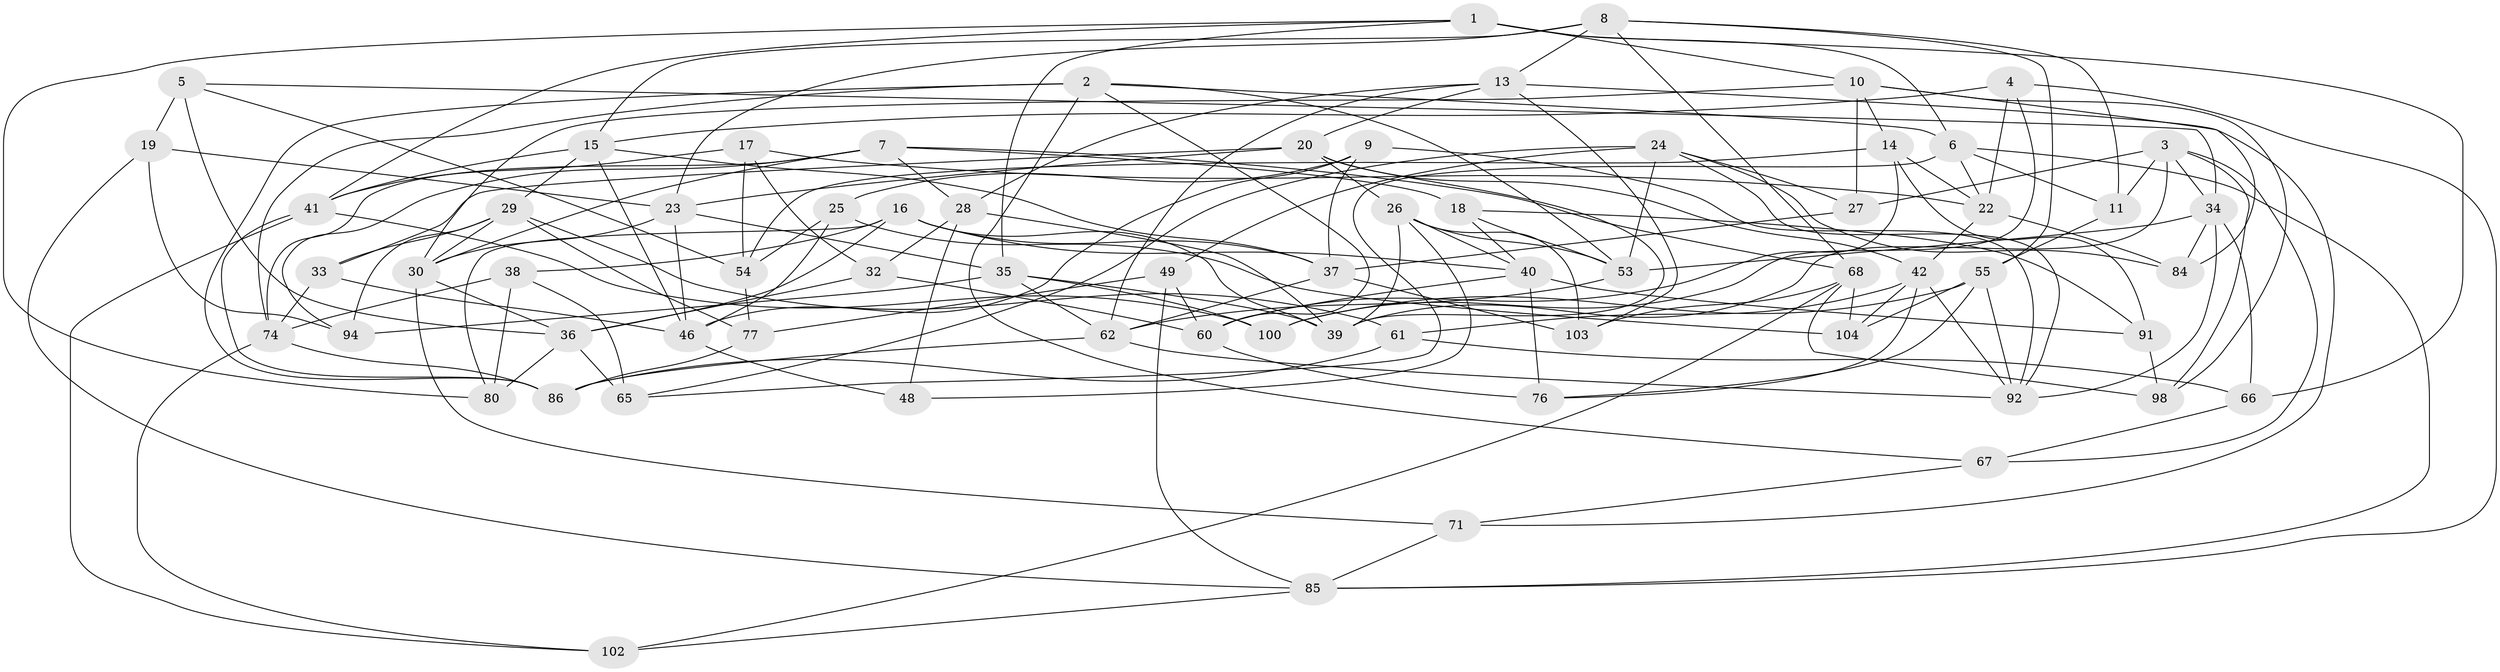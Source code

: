 // Generated by graph-tools (version 1.1) at 2025/24/03/03/25 07:24:28]
// undirected, 68 vertices, 172 edges
graph export_dot {
graph [start="1"]
  node [color=gray90,style=filled];
  1 [super="+87"];
  2 [super="+96"];
  3 [super="+12"];
  4;
  5;
  6 [super="+73"];
  7 [super="+47"];
  8 [super="+56"];
  9;
  10 [super="+44"];
  11;
  13 [super="+31"];
  14 [super="+58"];
  15 [super="+90"];
  16 [super="+21"];
  17;
  18;
  19;
  20 [super="+51"];
  22 [super="+72"];
  23 [super="+70"];
  24 [super="+57"];
  25;
  26 [super="+59"];
  27;
  28 [super="+50"];
  29 [super="+63"];
  30 [super="+64"];
  32;
  33;
  34 [super="+52"];
  35 [super="+95"];
  36 [super="+89"];
  37 [super="+79"];
  38;
  39 [super="+88"];
  40 [super="+45"];
  41 [super="+82"];
  42 [super="+43"];
  46 [super="+83"];
  48;
  49;
  53 [super="+101"];
  54 [super="+99"];
  55 [super="+75"];
  60 [super="+81"];
  61;
  62 [super="+69"];
  65;
  66;
  67;
  68 [super="+97"];
  71;
  74 [super="+78"];
  76;
  77;
  80;
  84;
  85 [super="+105"];
  86 [super="+106"];
  91;
  92 [super="+93"];
  94;
  98;
  100;
  102;
  103;
  104;
  1 -- 41;
  1 -- 6;
  1 -- 80;
  1 -- 66;
  1 -- 10;
  1 -- 35;
  2 -- 6;
  2 -- 67;
  2 -- 74;
  2 -- 60;
  2 -- 86;
  2 -- 53;
  3 -- 39;
  3 -- 98;
  3 -- 34;
  3 -- 27;
  3 -- 67;
  3 -- 11;
  4 -- 100;
  4 -- 85;
  4 -- 22;
  4 -- 15;
  5 -- 36;
  5 -- 54;
  5 -- 19;
  5 -- 34;
  6 -- 65;
  6 -- 11;
  6 -- 85;
  6 -- 22;
  7 -- 94;
  7 -- 30;
  7 -- 28;
  7 -- 18;
  7 -- 68;
  7 -- 74;
  8 -- 15;
  8 -- 11;
  8 -- 13;
  8 -- 68;
  8 -- 55;
  8 -- 23;
  9 -- 25;
  9 -- 37;
  9 -- 46;
  9 -- 92;
  10 -- 27;
  10 -- 84;
  10 -- 14;
  10 -- 98;
  10 -- 30;
  11 -- 55;
  13 -- 20;
  13 -- 62;
  13 -- 103;
  13 -- 71;
  13 -- 28;
  14 -- 91;
  14 -- 54 [weight=2];
  14 -- 22;
  14 -- 60;
  15 -- 41;
  15 -- 29;
  15 -- 37;
  15 -- 46;
  16 -- 80;
  16 -- 38;
  16 -- 36;
  16 -- 39;
  16 -- 37;
  16 -- 40;
  17 -- 32;
  17 -- 54;
  17 -- 22;
  17 -- 41;
  18 -- 91;
  18 -- 40;
  18 -- 53;
  19 -- 94;
  19 -- 23;
  19 -- 85;
  20 -- 42;
  20 -- 26;
  20 -- 33;
  20 -- 23;
  20 -- 39;
  22 -- 84;
  22 -- 42;
  23 -- 46;
  23 -- 30;
  23 -- 35;
  24 -- 49;
  24 -- 53;
  24 -- 65;
  24 -- 27;
  24 -- 84;
  24 -- 92;
  25 -- 46;
  25 -- 104;
  25 -- 54;
  26 -- 103;
  26 -- 53;
  26 -- 40;
  26 -- 48;
  26 -- 39;
  27 -- 37;
  28 -- 48 [weight=2];
  28 -- 32;
  28 -- 39;
  29 -- 77;
  29 -- 61;
  29 -- 33;
  29 -- 94;
  29 -- 30;
  30 -- 71;
  30 -- 36;
  32 -- 60;
  32 -- 36;
  33 -- 46;
  33 -- 74;
  34 -- 92;
  34 -- 84;
  34 -- 66;
  34 -- 53;
  35 -- 39;
  35 -- 100;
  35 -- 62;
  35 -- 94;
  36 -- 65;
  36 -- 80;
  37 -- 103;
  37 -- 62;
  38 -- 80;
  38 -- 65;
  38 -- 74;
  40 -- 76;
  40 -- 91;
  40 -- 60;
  41 -- 102;
  41 -- 100;
  41 -- 86;
  42 -- 76;
  42 -- 104;
  42 -- 92;
  42 -- 61;
  46 -- 48;
  49 -- 77;
  49 -- 85;
  49 -- 60;
  53 -- 62;
  54 -- 77;
  55 -- 104;
  55 -- 100;
  55 -- 76;
  55 -- 92;
  60 -- 76;
  61 -- 86;
  61 -- 66;
  62 -- 92;
  62 -- 86;
  66 -- 67;
  67 -- 71;
  68 -- 104;
  68 -- 103;
  68 -- 98;
  68 -- 102;
  71 -- 85;
  74 -- 102;
  74 -- 86;
  77 -- 86;
  85 -- 102;
  91 -- 98;
}

